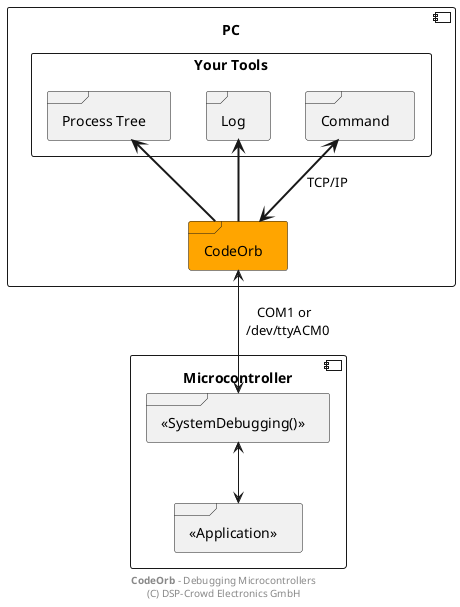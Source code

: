 
@startuml

' skinparam linetype ortho
' scale 0.6

component PC as pPc {

	rectangle "Your Tools" as pTools {

		frame "Process Tree" as pTree
		frame "Log" as pLog
		frame "Command" as pCmd
		' frame "Custom\nChannels" as pCustom
	}

	frame "CodeOrb" as pGw #orange

	pTree <-[thickness=2]- pGw
	pLog <-[thickness=2]- pGw
	pCmd <-[thickness=2]-> pGw : "TCP/IP"
	' pCustom <-[thickness=2]-> pGw
}

component "Microcontroller" {

	frame "<<SystemDebugging()>>" as pSysDbg
	frame "<<Application>>" as pApp

	pSysDbg <--> pApp
}

pGw <--> pSysDbg : "COM1 or\n  /dev/ttyACM0"

footer **CodeOrb** - Debugging Microcontrollers\n(C) DSP-Crowd Electronics GmbH

@enduml

